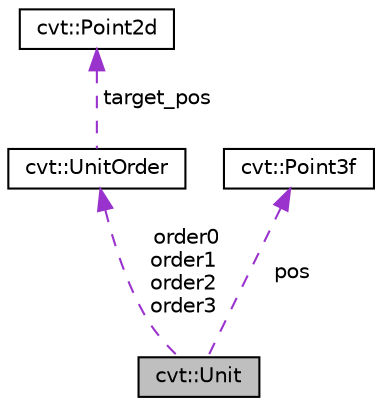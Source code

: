 digraph "cvt::Unit"
{
 // LATEX_PDF_SIZE
  edge [fontname="Helvetica",fontsize="10",labelfontname="Helvetica",labelfontsize="10"];
  node [fontname="Helvetica",fontsize="10",shape=record];
  Node1 [label="cvt::Unit",height=0.2,width=0.4,color="black", fillcolor="grey75", style="filled", fontcolor="black",tooltip=" "];
  Node2 -> Node1 [dir="back",color="darkorchid3",fontsize="10",style="dashed",label=" order0\norder1\norder2\norder3" ,fontname="Helvetica"];
  Node2 [label="cvt::UnitOrder",height=0.2,width=0.4,color="black", fillcolor="white", style="filled",URL="$dd/d3e/structcvt_1_1UnitOrder.html",tooltip=" "];
  Node3 -> Node2 [dir="back",color="darkorchid3",fontsize="10",style="dashed",label=" target_pos" ,fontname="Helvetica"];
  Node3 [label="cvt::Point2d",height=0.2,width=0.4,color="black", fillcolor="white", style="filled",URL="$d9/d36/structcvt_1_1Point2d.html",tooltip=" "];
  Node4 -> Node1 [dir="back",color="darkorchid3",fontsize="10",style="dashed",label=" pos" ,fontname="Helvetica"];
  Node4 [label="cvt::Point3f",height=0.2,width=0.4,color="black", fillcolor="white", style="filled",URL="$d6/d87/structcvt_1_1Point3f.html",tooltip=" "];
}
